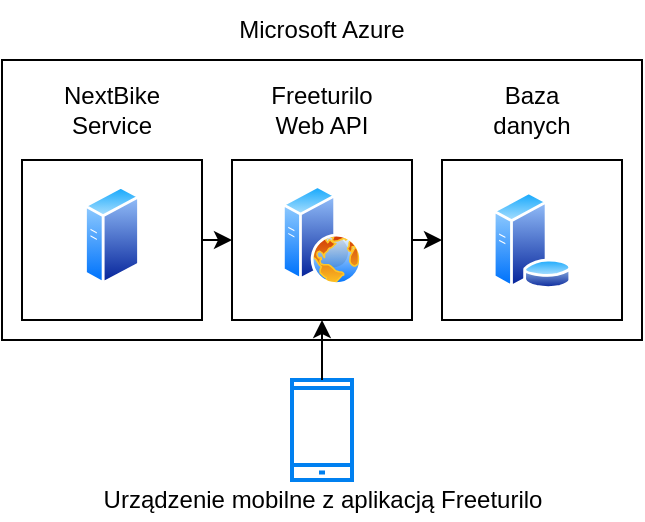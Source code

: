<mxfile version="15.6.8" type="device"><diagram id="YY28kZcZGRgFsAUc2xfE" name="Page-1"><mxGraphModel dx="813" dy="430" grid="1" gridSize="10" guides="1" tooltips="1" connect="1" arrows="1" fold="1" page="1" pageScale="1" pageWidth="827" pageHeight="1169" math="0" shadow="0"><root><mxCell id="0"/><mxCell id="1" parent="0"/><mxCell id="1Hqb-VaAgKggIUQEkJSh-1" value="" style="rounded=0;whiteSpace=wrap;html=1;labelBackgroundColor=default;fontColor=default;strokeColor=default;fillColor=default;" vertex="1" parent="1"><mxGeometry x="230" y="100" width="90" height="80" as="geometry"/></mxCell><mxCell id="XGTvkd6xmJvj21gc97sk-10" value="" style="rounded=0;whiteSpace=wrap;html=1;labelBackgroundColor=default;fontColor=default;fillColor=default;strokeColor=default;" parent="1" vertex="1"><mxGeometry x="115" y="50" width="320" height="140" as="geometry"/></mxCell><mxCell id="XGTvkd6xmJvj21gc97sk-11" value="" style="rounded=0;whiteSpace=wrap;html=1;labelBackgroundColor=default;fontColor=default;strokeColor=default;fillColor=default;" parent="1" vertex="1"><mxGeometry x="335" y="100" width="90" height="80" as="geometry"/></mxCell><mxCell id="XGTvkd6xmJvj21gc97sk-13" value="" style="rounded=0;whiteSpace=wrap;html=1;labelBackgroundColor=default;fontColor=default;strokeColor=default;fillColor=default;" parent="1" vertex="1"><mxGeometry x="125" y="100" width="90" height="80" as="geometry"/></mxCell><mxCell id="XGTvkd6xmJvj21gc97sk-3" value="" style="aspect=fixed;perimeter=ellipsePerimeter;html=1;align=center;shadow=0;dashed=0;spacingTop=3;image;image=img/lib/active_directory/database_server.svg;labelBackgroundColor=default;fontColor=default;fillColor=default;strokeColor=default;" parent="1" vertex="1"><mxGeometry x="360" y="115.61" width="40" height="48.78" as="geometry"/></mxCell><mxCell id="XGTvkd6xmJvj21gc97sk-5" value="" style="aspect=fixed;perimeter=ellipsePerimeter;html=1;align=center;shadow=0;dashed=0;spacingTop=3;image;image=img/lib/active_directory/generic_server.svg;labelBackgroundColor=default;fontColor=default;fillColor=default;strokeColor=default;" parent="1" vertex="1"><mxGeometry x="156" y="112.5" width="28.0" height="50" as="geometry"/></mxCell><mxCell id="XGTvkd6xmJvj21gc97sk-12" value="" style="rounded=0;whiteSpace=wrap;html=1;labelBackgroundColor=default;fontColor=default;strokeColor=default;fillColor=default;" parent="1" vertex="1"><mxGeometry x="230" y="100" width="90" height="80" as="geometry"/></mxCell><mxCell id="XGTvkd6xmJvj21gc97sk-6" value="" style="aspect=fixed;perimeter=ellipsePerimeter;html=1;align=center;shadow=0;dashed=0;spacingTop=3;image;image=img/lib/active_directory/web_server.svg;labelBackgroundColor=default;fontColor=default;fillColor=default;strokeColor=default;" parent="1" vertex="1"><mxGeometry x="255" y="112.5" width="40" height="50" as="geometry"/></mxCell><mxCell id="XGTvkd6xmJvj21gc97sk-14" value="Microsoft Azure" style="text;html=1;strokeColor=none;fillColor=none;align=center;verticalAlign=middle;whiteSpace=wrap;rounded=0;labelBackgroundColor=default;fontColor=default;" parent="1" vertex="1"><mxGeometry x="215" y="20" width="120" height="30" as="geometry"/></mxCell><mxCell id="XGTvkd6xmJvj21gc97sk-15" value="NextBike Service" style="text;html=1;strokeColor=none;fillColor=none;align=center;verticalAlign=middle;whiteSpace=wrap;rounded=0;labelBackgroundColor=default;fontColor=default;" parent="1" vertex="1"><mxGeometry x="140" y="60" width="60" height="30" as="geometry"/></mxCell><mxCell id="XGTvkd6xmJvj21gc97sk-18" value="Freeturilo Web API" style="text;html=1;strokeColor=none;fillColor=none;align=center;verticalAlign=middle;whiteSpace=wrap;rounded=0;labelBackgroundColor=default;fontColor=default;" parent="1" vertex="1"><mxGeometry x="245" y="60" width="60" height="30" as="geometry"/></mxCell><mxCell id="XGTvkd6xmJvj21gc97sk-19" value="Baza danych" style="text;html=1;strokeColor=none;fillColor=none;align=center;verticalAlign=middle;whiteSpace=wrap;rounded=0;labelBackgroundColor=default;fontColor=default;" parent="1" vertex="1"><mxGeometry x="350" y="60" width="60" height="30" as="geometry"/></mxCell><mxCell id="XGTvkd6xmJvj21gc97sk-20" value="" style="html=1;verticalLabelPosition=bottom;align=center;labelBackgroundColor=#ffffff;verticalAlign=top;strokeWidth=2;strokeColor=#0080F0;shadow=0;dashed=0;shape=mxgraph.ios7.icons.smartphone;fontColor=default;fillColor=default;" parent="1" vertex="1"><mxGeometry x="260" y="210" width="30" height="50" as="geometry"/></mxCell><mxCell id="XGTvkd6xmJvj21gc97sk-21" value="Urządzenie mobilne z aplikacją Freeturilo" style="text;html=1;align=center;verticalAlign=middle;resizable=0;points=[];autosize=1;strokeColor=none;fillColor=none;fontColor=default;" parent="1" vertex="1"><mxGeometry x="160" y="260" width="230" height="20" as="geometry"/></mxCell><mxCell id="XGTvkd6xmJvj21gc97sk-25" value="" style="endArrow=classic;html=1;rounded=0;labelBackgroundColor=default;fontColor=default;strokeColor=default;" parent="1" source="XGTvkd6xmJvj21gc97sk-20" target="XGTvkd6xmJvj21gc97sk-12" edge="1"><mxGeometry width="50" height="50" relative="1" as="geometry"><mxPoint x="390" y="320" as="sourcePoint"/><mxPoint x="440" y="270" as="targetPoint"/></mxGeometry></mxCell><mxCell id="XGTvkd6xmJvj21gc97sk-27" value="" style="endArrow=classic;html=1;rounded=0;labelBackgroundColor=default;fontColor=default;strokeColor=default;exitX=1;exitY=0.5;exitDx=0;exitDy=0;entryX=0;entryY=0.5;entryDx=0;entryDy=0;" parent="1" source="XGTvkd6xmJvj21gc97sk-13" target="XGTvkd6xmJvj21gc97sk-12" edge="1"><mxGeometry width="50" height="50" relative="1" as="geometry"><mxPoint x="390" y="320" as="sourcePoint"/><mxPoint x="440" y="270" as="targetPoint"/></mxGeometry></mxCell><mxCell id="1Hqb-VaAgKggIUQEkJSh-2" value="" style="endArrow=classic;html=1;rounded=0;labelBackgroundColor=default;fontColor=default;strokeColor=default;exitX=1;exitY=0.5;exitDx=0;exitDy=0;entryX=0;entryY=0.5;entryDx=0;entryDy=0;" edge="1" parent="1" source="1Hqb-VaAgKggIUQEkJSh-1"><mxGeometry width="50" height="50" relative="1" as="geometry"><mxPoint x="495" y="320" as="sourcePoint"/><mxPoint x="335" y="140" as="targetPoint"/></mxGeometry></mxCell></root></mxGraphModel></diagram></mxfile>
